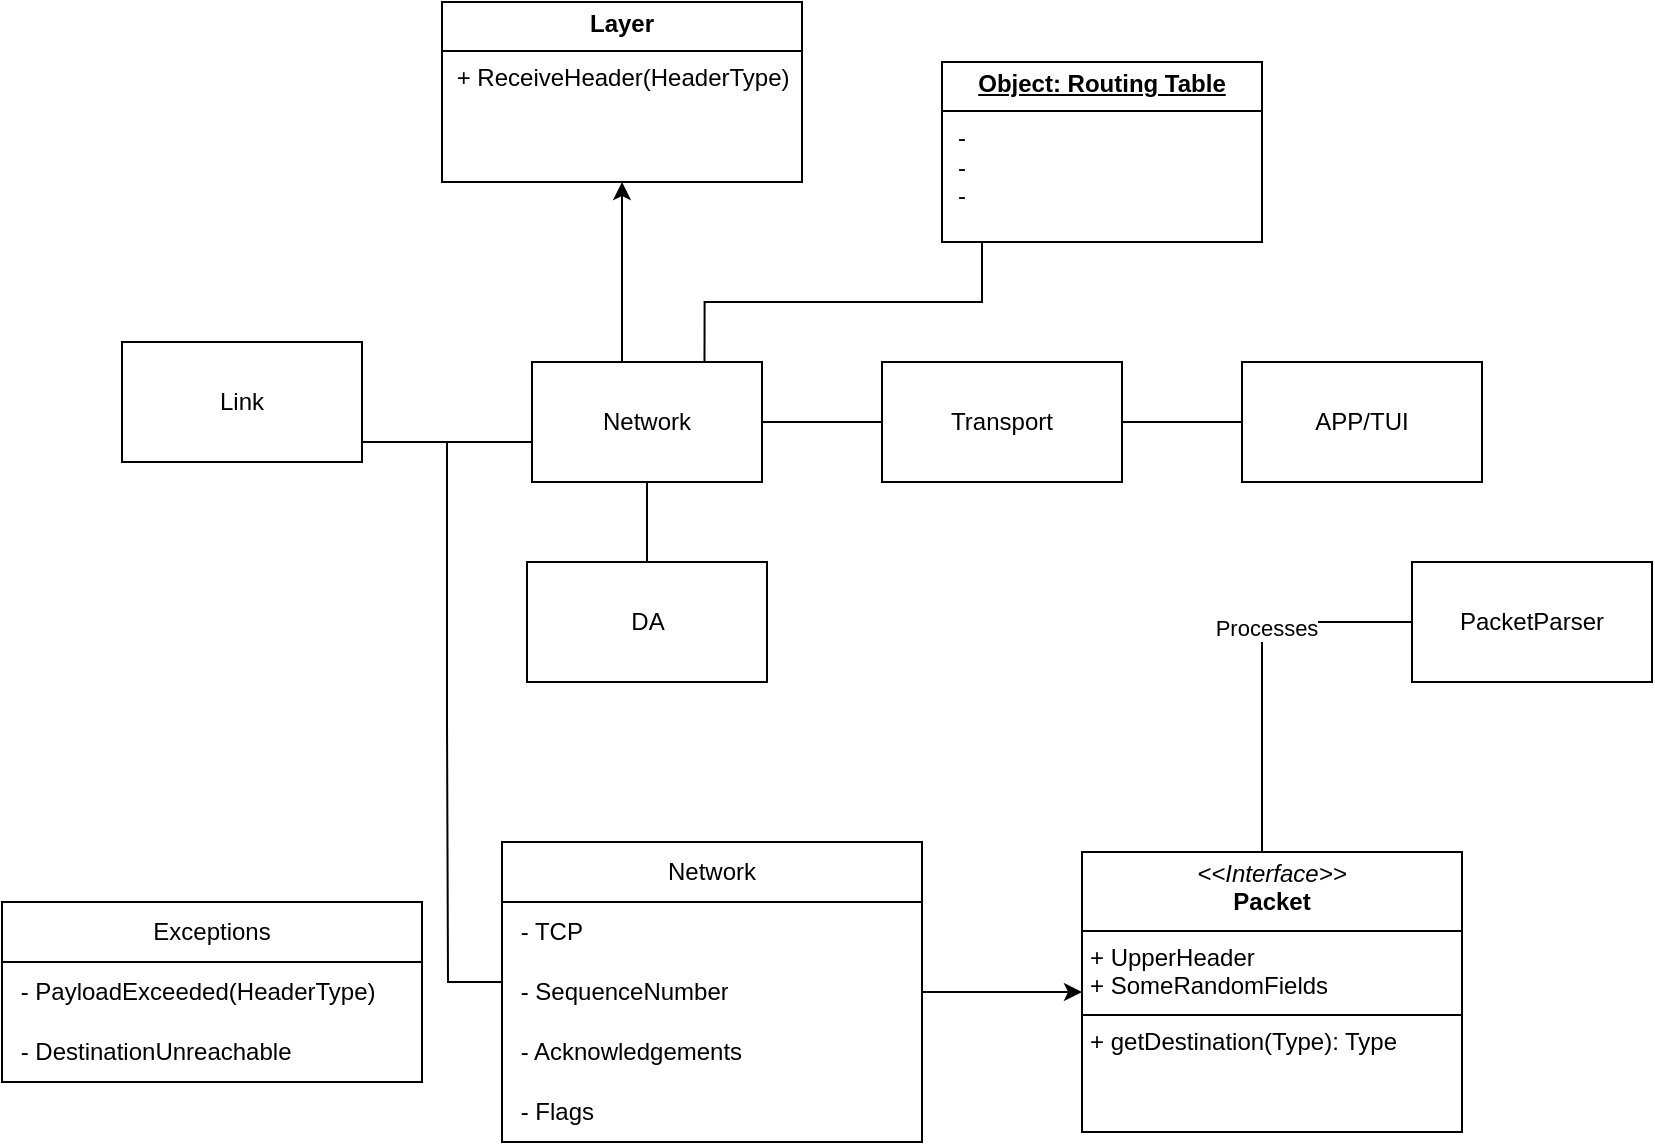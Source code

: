 <mxfile version="22.1.22" type="embed">
  <diagram name="Page-1" id="crSL-Zp7MGa5OLRah7zu">
    <mxGraphModel dx="1843" dy="752" grid="1" gridSize="10" guides="1" tooltips="1" connect="1" arrows="1" fold="1" page="1" pageScale="1" pageWidth="850" pageHeight="1100" math="0" shadow="0">
      <root>
        <mxCell id="0" />
        <mxCell id="1" parent="0" />
        <mxCell id="y08ndKZFIzH9NHOpIEAc-9" style="edgeStyle=orthogonalEdgeStyle;rounded=0;orthogonalLoop=1;jettySize=auto;html=1;entryX=0.5;entryY=1;entryDx=0;entryDy=0;" parent="1" source="y08ndKZFIzH9NHOpIEAc-8" target="y08ndKZFIzH9NHOpIEAc-38" edge="1">
          <mxGeometry relative="1" as="geometry">
            <mxPoint x="245.42" y="111.41" as="targetPoint" />
            <Array as="points">
              <mxPoint x="30" y="140" />
              <mxPoint x="30" y="140" />
            </Array>
          </mxGeometry>
        </mxCell>
        <mxCell id="y08ndKZFIzH9NHOpIEAc-13" style="edgeStyle=orthogonalEdgeStyle;rounded=0;orthogonalLoop=1;jettySize=auto;html=1;entryX=0.5;entryY=1;entryDx=0;entryDy=0;endArrow=none;endFill=0;" parent="1" source="y08ndKZFIzH9NHOpIEAc-12" target="y08ndKZFIzH9NHOpIEAc-8" edge="1">
          <mxGeometry relative="1" as="geometry" />
        </mxCell>
        <mxCell id="y08ndKZFIzH9NHOpIEAc-12" value="DA" style="rounded=0;whiteSpace=wrap;html=1;" parent="1" vertex="1">
          <mxGeometry x="-17.5" y="290" width="120" height="60" as="geometry" />
        </mxCell>
        <mxCell id="y08ndKZFIzH9NHOpIEAc-15" value="Exceptions" style="swimlane;fontStyle=0;childLayout=stackLayout;horizontal=1;startSize=30;horizontalStack=0;resizeParent=1;resizeParentMax=0;resizeLast=0;collapsible=1;marginBottom=0;whiteSpace=wrap;html=1;" parent="1" vertex="1">
          <mxGeometry x="-280" y="460" width="210" height="90" as="geometry" />
        </mxCell>
        <mxCell id="y08ndKZFIzH9NHOpIEAc-16" value="&amp;nbsp;- PayloadExceeded(HeaderType)" style="text;strokeColor=none;fillColor=none;align=left;verticalAlign=middle;spacingLeft=4;spacingRight=4;overflow=hidden;points=[[0,0.5],[1,0.5]];portConstraint=eastwest;rotatable=0;whiteSpace=wrap;html=1;" parent="y08ndKZFIzH9NHOpIEAc-15" vertex="1">
          <mxGeometry y="30" width="210" height="30" as="geometry" />
        </mxCell>
        <mxCell id="y08ndKZFIzH9NHOpIEAc-17" value="&amp;nbsp;- DestinationUnreachable" style="text;strokeColor=none;fillColor=none;align=left;verticalAlign=middle;spacingLeft=4;spacingRight=4;overflow=hidden;points=[[0,0.5],[1,0.5]];portConstraint=eastwest;rotatable=0;whiteSpace=wrap;html=1;" parent="y08ndKZFIzH9NHOpIEAc-15" vertex="1">
          <mxGeometry y="60" width="210" height="30" as="geometry" />
        </mxCell>
        <mxCell id="y08ndKZFIzH9NHOpIEAc-18" value="Network" style="swimlane;fontStyle=0;childLayout=stackLayout;horizontal=1;startSize=30;horizontalStack=0;resizeParent=1;resizeParentMax=0;resizeLast=0;collapsible=1;marginBottom=0;whiteSpace=wrap;html=1;" parent="1" vertex="1">
          <mxGeometry x="-30" y="430" width="210" height="150" as="geometry" />
        </mxCell>
        <mxCell id="y08ndKZFIzH9NHOpIEAc-19" value="&amp;nbsp;- TCP" style="text;strokeColor=none;fillColor=none;align=left;verticalAlign=middle;spacingLeft=4;spacingRight=4;overflow=hidden;points=[[0,0.5],[1,0.5]];portConstraint=eastwest;rotatable=0;whiteSpace=wrap;html=1;" parent="y08ndKZFIzH9NHOpIEAc-18" vertex="1">
          <mxGeometry y="30" width="210" height="30" as="geometry" />
        </mxCell>
        <mxCell id="y08ndKZFIzH9NHOpIEAc-20" value="&amp;nbsp;- SequenceNumber" style="text;strokeColor=none;fillColor=none;align=left;verticalAlign=middle;spacingLeft=4;spacingRight=4;overflow=hidden;points=[[0,0.5],[1,0.5]];portConstraint=eastwest;rotatable=0;whiteSpace=wrap;html=1;" parent="y08ndKZFIzH9NHOpIEAc-18" vertex="1">
          <mxGeometry y="60" width="210" height="30" as="geometry" />
        </mxCell>
        <mxCell id="y08ndKZFIzH9NHOpIEAc-21" value="&amp;nbsp;- Acknowledgements" style="text;strokeColor=none;fillColor=none;align=left;verticalAlign=middle;spacingLeft=4;spacingRight=4;overflow=hidden;points=[[0,0.5],[1,0.5]];portConstraint=eastwest;rotatable=0;whiteSpace=wrap;html=1;" parent="y08ndKZFIzH9NHOpIEAc-18" vertex="1">
          <mxGeometry y="90" width="210" height="30" as="geometry" />
        </mxCell>
        <mxCell id="y08ndKZFIzH9NHOpIEAc-22" value="&amp;nbsp;- Flags" style="text;strokeColor=none;fillColor=none;align=left;verticalAlign=middle;spacingLeft=4;spacingRight=4;overflow=hidden;points=[[0,0.5],[1,0.5]];portConstraint=eastwest;rotatable=0;whiteSpace=wrap;html=1;" parent="y08ndKZFIzH9NHOpIEAc-18" vertex="1">
          <mxGeometry y="120" width="210" height="30" as="geometry" />
        </mxCell>
        <mxCell id="y08ndKZFIzH9NHOpIEAc-24" style="edgeStyle=orthogonalEdgeStyle;rounded=0;orthogonalLoop=1;jettySize=auto;html=1;entryX=1;entryY=0.5;entryDx=0;entryDy=0;endArrow=none;endFill=0;" parent="1" source="y08ndKZFIzH9NHOpIEAc-23" target="y08ndKZFIzH9NHOpIEAc-8" edge="1">
          <mxGeometry relative="1" as="geometry" />
        </mxCell>
        <mxCell id="y08ndKZFIzH9NHOpIEAc-23" value="Transport" style="rounded=0;whiteSpace=wrap;html=1;" parent="1" vertex="1">
          <mxGeometry x="160" y="190" width="120" height="60" as="geometry" />
        </mxCell>
        <mxCell id="y08ndKZFIzH9NHOpIEAc-26" style="edgeStyle=orthogonalEdgeStyle;rounded=0;orthogonalLoop=1;jettySize=auto;html=1;entryX=1;entryY=0.5;entryDx=0;entryDy=0;endArrow=none;endFill=0;" parent="1" source="y08ndKZFIzH9NHOpIEAc-25" target="y08ndKZFIzH9NHOpIEAc-23" edge="1">
          <mxGeometry relative="1" as="geometry" />
        </mxCell>
        <mxCell id="y08ndKZFIzH9NHOpIEAc-25" value="APP/TUI" style="rounded=0;whiteSpace=wrap;html=1;" parent="1" vertex="1">
          <mxGeometry x="340" y="190" width="120" height="60" as="geometry" />
        </mxCell>
        <mxCell id="y08ndKZFIzH9NHOpIEAc-27" value="PacketParser" style="rounded=0;whiteSpace=wrap;html=1;" parent="1" vertex="1">
          <mxGeometry x="425" y="290" width="120" height="60" as="geometry" />
        </mxCell>
        <mxCell id="y08ndKZFIzH9NHOpIEAc-34" style="edgeStyle=orthogonalEdgeStyle;rounded=0;orthogonalLoop=1;jettySize=auto;html=1;entryX=0;entryY=0.5;entryDx=0;entryDy=0;endArrow=none;endFill=0;exitX=0.5;exitY=0;exitDx=0;exitDy=0;" parent="1" source="y08ndKZFIzH9NHOpIEAc-33" target="y08ndKZFIzH9NHOpIEAc-27" edge="1">
          <mxGeometry relative="1" as="geometry">
            <Array as="points">
              <mxPoint x="350" y="435" />
              <mxPoint x="350" y="320" />
            </Array>
          </mxGeometry>
        </mxCell>
        <mxCell id="y08ndKZFIzH9NHOpIEAc-35" value="Processes" style="edgeLabel;html=1;align=center;verticalAlign=middle;resizable=0;points=[];" parent="y08ndKZFIzH9NHOpIEAc-34" vertex="1" connectable="0">
          <mxGeometry x="0.252" y="-3" relative="1" as="geometry">
            <mxPoint as="offset" />
          </mxGeometry>
        </mxCell>
        <mxCell id="y08ndKZFIzH9NHOpIEAc-33" value="&lt;p style=&quot;margin:0px;margin-top:4px;text-align:center;&quot;&gt;&lt;i&gt;&amp;lt;&amp;lt;Interface&amp;gt;&amp;gt;&lt;/i&gt;&lt;br&gt;&lt;b&gt;Packet&lt;/b&gt;&lt;/p&gt;&lt;hr size=&quot;1&quot; style=&quot;border-style:solid;&quot;&gt;&lt;p style=&quot;margin:0px;margin-left:4px;&quot;&gt;+ UpperHeader&lt;/p&gt;&lt;p style=&quot;margin:0px;margin-left:4px;&quot;&gt;+ SomeRandomFields&lt;/p&gt;&lt;hr size=&quot;1&quot; style=&quot;border-style:solid;&quot;&gt;&lt;p style=&quot;margin:0px;margin-left:4px;&quot;&gt;+ getDestination(Type): Type&lt;/p&gt;" style="verticalAlign=top;align=left;overflow=fill;html=1;whiteSpace=wrap;" parent="1" vertex="1">
          <mxGeometry x="260" y="435" width="190" height="140" as="geometry" />
        </mxCell>
        <mxCell id="y08ndKZFIzH9NHOpIEAc-39" style="edgeStyle=orthogonalEdgeStyle;rounded=0;orthogonalLoop=1;jettySize=auto;html=1;entryX=0.75;entryY=0;entryDx=0;entryDy=0;exitX=0.5;exitY=1;exitDx=0;exitDy=0;endArrow=none;endFill=0;" parent="1" source="y08ndKZFIzH9NHOpIEAc-36" target="y08ndKZFIzH9NHOpIEAc-8" edge="1">
          <mxGeometry relative="1" as="geometry">
            <Array as="points">
              <mxPoint x="210" y="130" />
              <mxPoint x="210" y="160" />
              <mxPoint x="71" y="160" />
            </Array>
          </mxGeometry>
        </mxCell>
        <mxCell id="y08ndKZFIzH9NHOpIEAc-36" value="&lt;p style=&quot;margin:0px;margin-top:4px;text-align:center;text-decoration:underline;&quot;&gt;&lt;b&gt;Object: Routing Table&lt;/b&gt;&lt;/p&gt;&lt;hr size=&quot;1&quot; style=&quot;border-style:solid;&quot;&gt;&lt;p style=&quot;margin:0px;margin-left:8px;&quot;&gt;-&lt;/p&gt;&lt;p style=&quot;margin:0px;margin-left:8px;&quot;&gt;-&lt;/p&gt;&lt;p style=&quot;margin:0px;margin-left:8px;&quot;&gt;-&amp;nbsp;&lt;/p&gt;" style="verticalAlign=top;align=left;overflow=fill;html=1;whiteSpace=wrap;" parent="1" vertex="1">
          <mxGeometry x="190" y="40" width="160" height="90" as="geometry" />
        </mxCell>
        <mxCell id="y08ndKZFIzH9NHOpIEAc-38" value="&lt;p style=&quot;margin:0px;margin-top:4px;text-align:center;&quot;&gt;&lt;b&gt;Layer&lt;/b&gt;&lt;/p&gt;&lt;hr size=&quot;1&quot; style=&quot;border-style:solid;&quot;&gt;&lt;p style=&quot;margin:0px;margin-left:4px;&quot;&gt;&amp;nbsp;+ ReceiveHeader(HeaderType)&lt;/p&gt;" style="verticalAlign=top;align=left;overflow=fill;html=1;whiteSpace=wrap;" parent="1" vertex="1">
          <mxGeometry x="-60" y="10" width="180" height="90" as="geometry" />
        </mxCell>
        <mxCell id="y08ndKZFIzH9NHOpIEAc-40" style="edgeStyle=orthogonalEdgeStyle;rounded=0;orthogonalLoop=1;jettySize=auto;html=1;entryX=0;entryY=0.5;entryDx=0;entryDy=0;" parent="1" source="y08ndKZFIzH9NHOpIEAc-20" target="y08ndKZFIzH9NHOpIEAc-33" edge="1">
          <mxGeometry relative="1" as="geometry" />
        </mxCell>
        <mxCell id="y08ndKZFIzH9NHOpIEAc-47" value="" style="group" parent="1" vertex="1" connectable="0">
          <mxGeometry x="-220" y="180" width="320" height="70" as="geometry" />
        </mxCell>
        <mxCell id="y08ndKZFIzH9NHOpIEAc-8" value="Network" style="rounded=0;whiteSpace=wrap;html=1;" parent="y08ndKZFIzH9NHOpIEAc-47" vertex="1">
          <mxGeometry x="205" y="10" width="115" height="60" as="geometry" />
        </mxCell>
        <mxCell id="y08ndKZFIzH9NHOpIEAc-10" value="Link" style="rounded=0;whiteSpace=wrap;html=1;" parent="y08ndKZFIzH9NHOpIEAc-47" vertex="1">
          <mxGeometry width="120" height="60" as="geometry" />
        </mxCell>
        <mxCell id="y08ndKZFIzH9NHOpIEAc-45" value="" style="strokeWidth=1;html=1;shape=mxgraph.flowchart.annotation_2;align=left;labelPosition=right;pointerEvents=1;rotation=-90;fillColor=default;" parent="y08ndKZFIzH9NHOpIEAc-47" vertex="1">
          <mxGeometry x="147.5" y="7.5" width="30" height="85" as="geometry" />
        </mxCell>
        <mxCell id="y08ndKZFIzH9NHOpIEAc-48" style="edgeStyle=orthogonalEdgeStyle;rounded=0;orthogonalLoop=1;jettySize=auto;html=1;exitX=0;exitY=0.5;exitDx=0;exitDy=0;exitPerimeter=0;entryX=0;entryY=0.5;entryDx=0;entryDy=0;endArrow=none;endFill=0;" parent="1" source="y08ndKZFIzH9NHOpIEAc-45" target="y08ndKZFIzH9NHOpIEAc-20" edge="1">
          <mxGeometry relative="1" as="geometry">
            <Array as="points">
              <mxPoint x="-57" y="370" />
              <mxPoint x="-57" y="500" />
              <mxPoint x="-30" y="500" />
            </Array>
          </mxGeometry>
        </mxCell>
      </root>
    </mxGraphModel>
  </diagram>
</mxfile>
